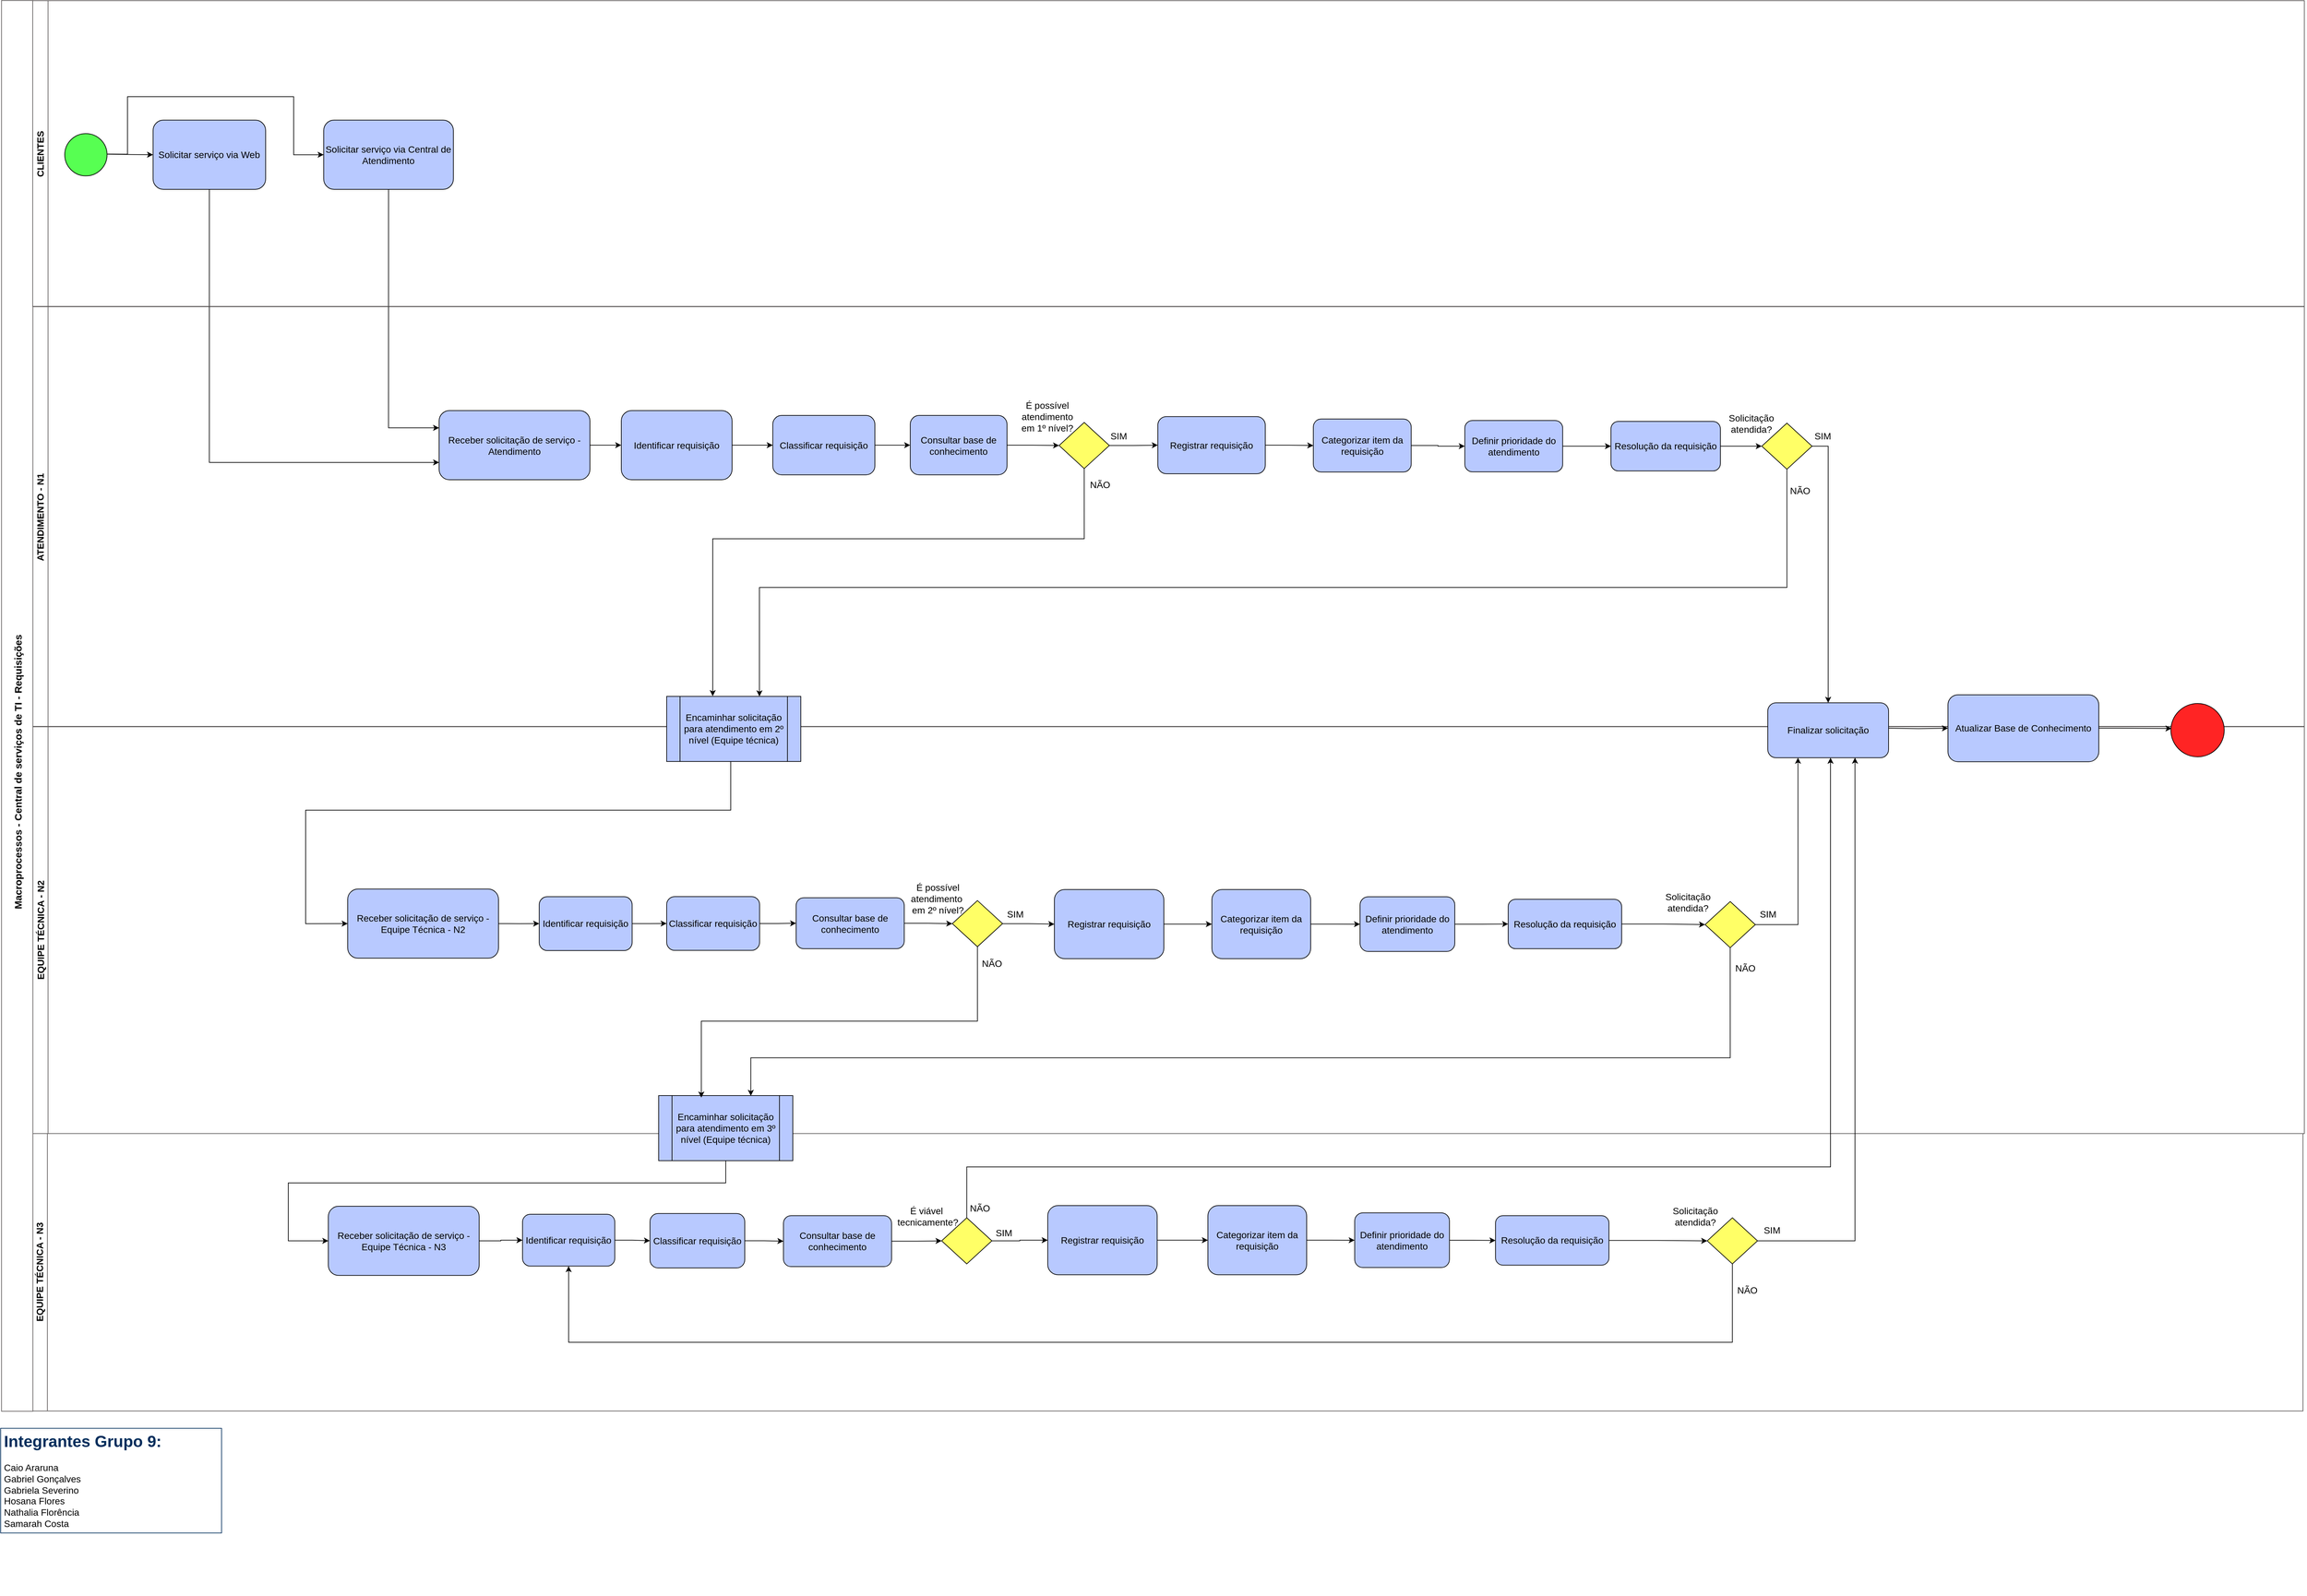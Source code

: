 <mxfile version="22.1.3" type="device">
  <diagram name="Página-1" id="bpvRA7cdBOYFnKxdJfXn">
    <mxGraphModel dx="2373" dy="3837" grid="0" gridSize="10" guides="1" tooltips="1" connect="1" arrows="1" fold="1" page="0" pageScale="1" pageWidth="1169" pageHeight="827" background="none" math="0" shadow="0">
      <root>
        <mxCell id="0" />
        <mxCell id="1" parent="0" />
        <mxCell id="mzzRvZRVonjEgkVcyPZT-85" value="" style="group" parent="1" vertex="1" connectable="0">
          <mxGeometry x="-863" y="-2830" width="3407" height="2287" as="geometry" />
        </mxCell>
        <mxCell id="oHXU7vsTlkizfUBHzNpn-17" value="&lt;font style=&quot;font-size: 14px;&quot;&gt;EQUIPE TÉCNICA - N3&lt;/font&gt;" style="swimlane;horizontal=0;whiteSpace=wrap;html=1;movable=1;resizable=1;rotatable=1;deletable=1;editable=1;locked=0;connectable=1;strokeColor=#5E5A5A;startSize=23;" parent="mzzRvZRVonjEgkVcyPZT-85" vertex="1">
          <mxGeometry x="-1" y="1595.02" width="3403" height="415.98" as="geometry" />
        </mxCell>
        <mxCell id="mzzRvZRVonjEgkVcyPZT-55" style="edgeStyle=orthogonalEdgeStyle;rounded=0;orthogonalLoop=1;jettySize=auto;html=1;exitX=1;exitY=0.5;exitDx=0;exitDy=0;entryX=0;entryY=0.5;entryDx=0;entryDy=0;" parent="oHXU7vsTlkizfUBHzNpn-17" source="mzzRvZRVonjEgkVcyPZT-26" target="mzzRvZRVonjEgkVcyPZT-51" edge="1">
          <mxGeometry relative="1" as="geometry" />
        </mxCell>
        <mxCell id="mzzRvZRVonjEgkVcyPZT-26" value="&lt;font style=&quot;font-size: 14px;&quot;&gt;Receber solicitação de serviço - Equipe Técnica - N3&lt;/font&gt;" style="rounded=1;whiteSpace=wrap;html=1;fillColor=#b8c9ff;" parent="oHXU7vsTlkizfUBHzNpn-17" vertex="1">
          <mxGeometry x="444.0" y="108.997" width="225.995" height="103.797" as="geometry" />
        </mxCell>
        <mxCell id="mzzRvZRVonjEgkVcyPZT-217" value="" style="edgeStyle=orthogonalEdgeStyle;rounded=0;orthogonalLoop=1;jettySize=auto;html=1;" parent="oHXU7vsTlkizfUBHzNpn-17" source="mzzRvZRVonjEgkVcyPZT-51" target="mzzRvZRVonjEgkVcyPZT-216" edge="1">
          <mxGeometry relative="1" as="geometry" />
        </mxCell>
        <mxCell id="mzzRvZRVonjEgkVcyPZT-51" value="&lt;font style=&quot;font-size: 14px;&quot;&gt;Identificar requisição&lt;/font&gt;" style="rounded=1;whiteSpace=wrap;html=1;fillColor=#b8c9ff;" parent="oHXU7vsTlkizfUBHzNpn-17" vertex="1">
          <mxGeometry x="735" y="121" width="138.25" height="77.78" as="geometry" />
        </mxCell>
        <mxCell id="mzzRvZRVonjEgkVcyPZT-224" value="" style="edgeStyle=orthogonalEdgeStyle;rounded=0;orthogonalLoop=1;jettySize=auto;html=1;" parent="oHXU7vsTlkizfUBHzNpn-17" source="mzzRvZRVonjEgkVcyPZT-54" target="mzzRvZRVonjEgkVcyPZT-221" edge="1">
          <mxGeometry relative="1" as="geometry" />
        </mxCell>
        <mxCell id="mzzRvZRVonjEgkVcyPZT-54" value="" style="rhombus;whiteSpace=wrap;html=1;fillColor=#FFFF66;" parent="oHXU7vsTlkizfUBHzNpn-17" vertex="1">
          <mxGeometry x="1363.003" y="126.287" width="75.332" height="69.198" as="geometry" />
        </mxCell>
        <mxCell id="2quCGfdPIfxhb6fj32A2-31" style="edgeStyle=orthogonalEdgeStyle;rounded=0;orthogonalLoop=1;jettySize=auto;html=1;exitX=0.5;exitY=1;exitDx=0;exitDy=0;entryX=0.5;entryY=1;entryDx=0;entryDy=0;" edge="1" parent="oHXU7vsTlkizfUBHzNpn-17" source="mzzRvZRVonjEgkVcyPZT-61" target="mzzRvZRVonjEgkVcyPZT-51">
          <mxGeometry relative="1" as="geometry">
            <Array as="points">
              <mxPoint x="2548" y="313" />
              <mxPoint x="804" y="313" />
            </Array>
          </mxGeometry>
        </mxCell>
        <mxCell id="mzzRvZRVonjEgkVcyPZT-61" value="" style="rhombus;whiteSpace=wrap;html=1;fillColor=#FFFF66;" parent="oHXU7vsTlkizfUBHzNpn-17" vertex="1">
          <mxGeometry x="2510.265" y="126.287" width="75.332" height="69.198" as="geometry" />
        </mxCell>
        <mxCell id="mzzRvZRVonjEgkVcyPZT-64" value="&lt;font style=&quot;font-size: 14px;&quot;&gt;Solicitação&lt;br&gt;atendida?&lt;/font&gt;" style="text;html=1;align=center;verticalAlign=middle;resizable=0;points=[];autosize=1;strokeColor=none;fillColor=none;" parent="oHXU7vsTlkizfUBHzNpn-17" vertex="1">
          <mxGeometry x="2448.998" y="100.978" width="86" height="46" as="geometry" />
        </mxCell>
        <mxCell id="mzzRvZRVonjEgkVcyPZT-65" value="&lt;font style=&quot;font-size: 14px;&quot;&gt;SIM&lt;/font&gt;" style="text;html=1;align=center;verticalAlign=middle;resizable=0;points=[];autosize=1;strokeColor=none;fillColor=none;" parent="oHXU7vsTlkizfUBHzNpn-17" vertex="1">
          <mxGeometry x="2585.596" y="130.977" width="43" height="29" as="geometry" />
        </mxCell>
        <mxCell id="mzzRvZRVonjEgkVcyPZT-67" value="&lt;font style=&quot;font-size: 14px;&quot;&gt;NÃO&lt;/font&gt;" style="text;html=1;align=center;verticalAlign=middle;resizable=0;points=[];autosize=1;strokeColor=none;fillColor=none;" parent="oHXU7vsTlkizfUBHzNpn-17" vertex="1">
          <mxGeometry x="2546.001" y="219.985" width="48" height="29" as="geometry" />
        </mxCell>
        <mxCell id="mzzRvZRVonjEgkVcyPZT-70" value="&lt;font style=&quot;font-size: 14px;&quot;&gt;É viável&lt;br&gt;&amp;nbsp;tecnicamente?&lt;/font&gt;" style="text;html=1;align=center;verticalAlign=middle;resizable=0;points=[];autosize=1;strokeColor=none;fillColor=none;" parent="oHXU7vsTlkizfUBHzNpn-17" vertex="1">
          <mxGeometry x="1283.001" y="100.978" width="113" height="46" as="geometry" />
        </mxCell>
        <mxCell id="mzzRvZRVonjEgkVcyPZT-71" value="&lt;font style=&quot;font-size: 14px;&quot;&gt;SIM&lt;/font&gt;" style="text;html=1;align=center;verticalAlign=middle;resizable=0;points=[];autosize=1;strokeColor=none;fillColor=none;" parent="oHXU7vsTlkizfUBHzNpn-17" vertex="1">
          <mxGeometry x="1434.002" y="134.977" width="43" height="29" as="geometry" />
        </mxCell>
        <mxCell id="mzzRvZRVonjEgkVcyPZT-73" value="&lt;font style=&quot;font-size: 14px;&quot;&gt;NÃO&lt;/font&gt;" style="text;html=1;align=center;verticalAlign=middle;resizable=0;points=[];autosize=1;strokeColor=none;fillColor=none;" parent="oHXU7vsTlkizfUBHzNpn-17" vertex="1">
          <mxGeometry x="1396.006" y="97.288" width="48" height="29" as="geometry" />
        </mxCell>
        <mxCell id="2quCGfdPIfxhb6fj32A2-28" value="" style="edgeStyle=orthogonalEdgeStyle;rounded=0;orthogonalLoop=1;jettySize=auto;html=1;" edge="1" parent="oHXU7vsTlkizfUBHzNpn-17" source="mzzRvZRVonjEgkVcyPZT-216" target="2quCGfdPIfxhb6fj32A2-27">
          <mxGeometry relative="1" as="geometry" />
        </mxCell>
        <mxCell id="mzzRvZRVonjEgkVcyPZT-216" value="&lt;font style=&quot;font-size: 14px;&quot;&gt;Classificar requisição&lt;/font&gt;" style="rounded=1;whiteSpace=wrap;html=1;fillColor=#b8c9ff;" parent="oHXU7vsTlkizfUBHzNpn-17" vertex="1">
          <mxGeometry x="926" y="119.87" width="142" height="81.64" as="geometry" />
        </mxCell>
        <mxCell id="mzzRvZRVonjEgkVcyPZT-223" value="" style="edgeStyle=orthogonalEdgeStyle;rounded=0;orthogonalLoop=1;jettySize=auto;html=1;" parent="oHXU7vsTlkizfUBHzNpn-17" source="mzzRvZRVonjEgkVcyPZT-221" target="mzzRvZRVonjEgkVcyPZT-222" edge="1">
          <mxGeometry relative="1" as="geometry" />
        </mxCell>
        <mxCell id="mzzRvZRVonjEgkVcyPZT-221" value="&lt;font style=&quot;font-size: 14px;&quot;&gt;Registrar requisição&lt;/font&gt;" style="rounded=1;whiteSpace=wrap;html=1;fillColor=#b8c9ff;" parent="oHXU7vsTlkizfUBHzNpn-17" vertex="1">
          <mxGeometry x="1522" y="107.99" width="164" height="103.8" as="geometry" />
        </mxCell>
        <mxCell id="mzzRvZRVonjEgkVcyPZT-226" value="" style="edgeStyle=orthogonalEdgeStyle;rounded=0;orthogonalLoop=1;jettySize=auto;html=1;" parent="oHXU7vsTlkizfUBHzNpn-17" source="mzzRvZRVonjEgkVcyPZT-222" target="mzzRvZRVonjEgkVcyPZT-225" edge="1">
          <mxGeometry relative="1" as="geometry" />
        </mxCell>
        <mxCell id="mzzRvZRVonjEgkVcyPZT-222" value="&lt;font style=&quot;font-size: 14px;&quot;&gt;Categorizar item da requisição&lt;/font&gt;" style="rounded=1;whiteSpace=wrap;html=1;fillColor=#b8c9ff;" parent="oHXU7vsTlkizfUBHzNpn-17" vertex="1">
          <mxGeometry x="1762" y="107.99" width="148" height="103.8" as="geometry" />
        </mxCell>
        <mxCell id="mzzRvZRVonjEgkVcyPZT-230" value="" style="edgeStyle=orthogonalEdgeStyle;rounded=0;orthogonalLoop=1;jettySize=auto;html=1;" parent="oHXU7vsTlkizfUBHzNpn-17" source="mzzRvZRVonjEgkVcyPZT-225" target="mzzRvZRVonjEgkVcyPZT-227" edge="1">
          <mxGeometry relative="1" as="geometry" />
        </mxCell>
        <mxCell id="mzzRvZRVonjEgkVcyPZT-225" value="&lt;font style=&quot;font-size: 14px;&quot;&gt;Definir prioridade do atendimento&lt;/font&gt;" style="rounded=1;whiteSpace=wrap;html=1;fillColor=#b8c9ff;" parent="oHXU7vsTlkizfUBHzNpn-17" vertex="1">
          <mxGeometry x="1982" y="118.86" width="142" height="82.05" as="geometry" />
        </mxCell>
        <mxCell id="mzzRvZRVonjEgkVcyPZT-229" style="edgeStyle=orthogonalEdgeStyle;rounded=0;orthogonalLoop=1;jettySize=auto;html=1;exitX=1;exitY=0.5;exitDx=0;exitDy=0;entryX=0;entryY=0.5;entryDx=0;entryDy=0;" parent="oHXU7vsTlkizfUBHzNpn-17" source="mzzRvZRVonjEgkVcyPZT-227" target="mzzRvZRVonjEgkVcyPZT-61" edge="1">
          <mxGeometry relative="1" as="geometry" />
        </mxCell>
        <mxCell id="mzzRvZRVonjEgkVcyPZT-227" value="&lt;font style=&quot;font-size: 14px;&quot;&gt;Resolução da requisição&lt;/font&gt;" style="rounded=1;whiteSpace=wrap;html=1;fillColor=#b8c9ff;" parent="oHXU7vsTlkizfUBHzNpn-17" vertex="1">
          <mxGeometry x="2193" y="123.16" width="170" height="74.15" as="geometry" />
        </mxCell>
        <mxCell id="mzzRvZRVonjEgkVcyPZT-233" style="edgeStyle=orthogonalEdgeStyle;rounded=0;orthogonalLoop=1;jettySize=auto;html=1;exitX=0.5;exitY=1;exitDx=0;exitDy=0;entryX=0;entryY=0.5;entryDx=0;entryDy=0;" parent="oHXU7vsTlkizfUBHzNpn-17" target="mzzRvZRVonjEgkVcyPZT-26" edge="1">
          <mxGeometry relative="1" as="geometry">
            <mxPoint x="1039.5" y="39.04" as="sourcePoint" />
            <Array as="points">
              <mxPoint x="1039" y="74" />
              <mxPoint x="384" y="74" />
              <mxPoint x="384" y="161" />
            </Array>
          </mxGeometry>
        </mxCell>
        <mxCell id="2quCGfdPIfxhb6fj32A2-30" style="edgeStyle=orthogonalEdgeStyle;rounded=0;orthogonalLoop=1;jettySize=auto;html=1;exitX=1;exitY=0.5;exitDx=0;exitDy=0;entryX=0;entryY=0.5;entryDx=0;entryDy=0;" edge="1" parent="oHXU7vsTlkizfUBHzNpn-17" source="2quCGfdPIfxhb6fj32A2-27" target="mzzRvZRVonjEgkVcyPZT-54">
          <mxGeometry relative="1" as="geometry" />
        </mxCell>
        <mxCell id="2quCGfdPIfxhb6fj32A2-27" value="&lt;font style=&quot;font-size: 14px;&quot;&gt;Consultar base de conhecimento&lt;/font&gt;" style="rounded=1;whiteSpace=wrap;html=1;fillColor=#b8c9ff;" vertex="1" parent="oHXU7vsTlkizfUBHzNpn-17">
          <mxGeometry x="1126" y="123.16" width="162" height="76.35" as="geometry" />
        </mxCell>
        <mxCell id="tCdmHBLCtuYw4xvbm4xi-3" value="&lt;font style=&quot;font-size: 14px;&quot;&gt;ATENDIMENTO - N1&lt;br&gt;&lt;/font&gt;" style="swimlane;horizontal=0;whiteSpace=wrap;html=1;startSize=23;movable=1;resizable=1;rotatable=1;deletable=1;editable=1;locked=0;connectable=1;strokeColor=#5E5A5A;fillColor=none;" parent="mzzRvZRVonjEgkVcyPZT-85" vertex="1">
          <mxGeometry y="355" width="3404" height="630.06" as="geometry" />
        </mxCell>
        <mxCell id="mzzRvZRVonjEgkVcyPZT-126" value="" style="edgeStyle=orthogonalEdgeStyle;rounded=0;orthogonalLoop=1;jettySize=auto;html=1;" parent="tCdmHBLCtuYw4xvbm4xi-3" source="tCdmHBLCtuYw4xvbm4xi-13" target="mzzRvZRVonjEgkVcyPZT-125" edge="1">
          <mxGeometry relative="1" as="geometry" />
        </mxCell>
        <mxCell id="tCdmHBLCtuYw4xvbm4xi-13" value="&lt;font style=&quot;font-size: 14px;&quot;&gt;Receber solicitação de serviço - Atendimento&lt;/font&gt;" style="rounded=1;whiteSpace=wrap;html=1;fillColor=#b8c9ff;" parent="tCdmHBLCtuYw4xvbm4xi-3" vertex="1">
          <mxGeometry x="609.002" y="155.696" width="225.995" height="103.797" as="geometry" />
        </mxCell>
        <mxCell id="mzzRvZRVonjEgkVcyPZT-153" style="edgeStyle=orthogonalEdgeStyle;rounded=0;orthogonalLoop=1;jettySize=auto;html=1;entryX=0;entryY=0.5;entryDx=0;entryDy=0;" parent="tCdmHBLCtuYw4xvbm4xi-3" source="tCdmHBLCtuYw4xvbm4xi-18" target="mzzRvZRVonjEgkVcyPZT-93" edge="1">
          <mxGeometry relative="1" as="geometry" />
        </mxCell>
        <mxCell id="tCdmHBLCtuYw4xvbm4xi-18" value="&lt;font style=&quot;font-size: 14px;&quot;&gt;Registrar requisição&lt;/font&gt;" style="rounded=1;whiteSpace=wrap;html=1;fillColor=#b8c9ff;" parent="tCdmHBLCtuYw4xvbm4xi-3" vertex="1">
          <mxGeometry x="1686" y="164.69" width="161" height="85.8" as="geometry" />
        </mxCell>
        <mxCell id="2quCGfdPIfxhb6fj32A2-15" value="" style="edgeStyle=orthogonalEdgeStyle;rounded=0;orthogonalLoop=1;jettySize=auto;html=1;" edge="1" parent="tCdmHBLCtuYw4xvbm4xi-3" source="tCdmHBLCtuYw4xvbm4xi-26" target="mzzRvZRVonjEgkVcyPZT-110">
          <mxGeometry relative="1" as="geometry" />
        </mxCell>
        <mxCell id="tCdmHBLCtuYw4xvbm4xi-26" value="&lt;span style=&quot;font-size: 14px;&quot;&gt;Resolução da requisição&lt;/span&gt;" style="rounded=1;whiteSpace=wrap;html=1;fillColor=#b8c9ff;" parent="tCdmHBLCtuYw4xvbm4xi-3" vertex="1">
          <mxGeometry x="2365" y="172" width="164" height="74.26" as="geometry" />
        </mxCell>
        <mxCell id="mzzRvZRVonjEgkVcyPZT-110" value="" style="rhombus;whiteSpace=wrap;html=1;fillColor=#FFFF66;" parent="tCdmHBLCtuYw4xvbm4xi-3" vertex="1">
          <mxGeometry x="2591.001" y="174.533" width="75.332" height="69.198" as="geometry" />
        </mxCell>
        <mxCell id="mzzRvZRVonjEgkVcyPZT-114" value="&lt;font style=&quot;font-size: 14px;&quot;&gt;SIM&lt;/font&gt;" style="text;html=1;align=center;verticalAlign=middle;resizable=0;points=[];autosize=1;strokeColor=none;fillColor=none;" parent="tCdmHBLCtuYw4xvbm4xi-3" vertex="1">
          <mxGeometry x="2660.003" y="179.003" width="43" height="29" as="geometry" />
        </mxCell>
        <mxCell id="2quCGfdPIfxhb6fj32A2-7" value="" style="edgeStyle=orthogonalEdgeStyle;rounded=0;orthogonalLoop=1;jettySize=auto;html=1;" edge="1" parent="tCdmHBLCtuYw4xvbm4xi-3" source="mzzRvZRVonjEgkVcyPZT-125" target="2quCGfdPIfxhb6fj32A2-1">
          <mxGeometry relative="1" as="geometry" />
        </mxCell>
        <mxCell id="mzzRvZRVonjEgkVcyPZT-125" value="&lt;span style=&quot;font-size: 14px;&quot;&gt;Identificar requisição&lt;/span&gt;" style="rounded=1;whiteSpace=wrap;html=1;fillColor=#b8c9ff;" parent="tCdmHBLCtuYw4xvbm4xi-3" vertex="1">
          <mxGeometry x="882" y="155.7" width="166" height="103.8" as="geometry" />
        </mxCell>
        <mxCell id="2quCGfdPIfxhb6fj32A2-14" value="" style="edgeStyle=orthogonalEdgeStyle;rounded=0;orthogonalLoop=1;jettySize=auto;html=1;" edge="1" parent="tCdmHBLCtuYw4xvbm4xi-3" source="mzzRvZRVonjEgkVcyPZT-134" target="tCdmHBLCtuYw4xvbm4xi-26">
          <mxGeometry relative="1" as="geometry" />
        </mxCell>
        <mxCell id="mzzRvZRVonjEgkVcyPZT-134" value="&lt;span style=&quot;font-size: 14px;&quot;&gt;Definir prioridade do atendimento&lt;/span&gt;" style="rounded=1;whiteSpace=wrap;html=1;fillColor=#b8c9ff;" parent="tCdmHBLCtuYw4xvbm4xi-3" vertex="1">
          <mxGeometry x="2146" y="170.63" width="146.66" height="77" as="geometry" />
        </mxCell>
        <mxCell id="mzzRvZRVonjEgkVcyPZT-154" style="edgeStyle=orthogonalEdgeStyle;rounded=0;orthogonalLoop=1;jettySize=auto;html=1;" parent="tCdmHBLCtuYw4xvbm4xi-3" source="mzzRvZRVonjEgkVcyPZT-93" target="mzzRvZRVonjEgkVcyPZT-134" edge="1">
          <mxGeometry relative="1" as="geometry" />
        </mxCell>
        <mxCell id="mzzRvZRVonjEgkVcyPZT-93" value="&lt;font style=&quot;font-size: 14px;&quot;&gt;Categorizar item da requisição&lt;/font&gt;" style="rounded=1;whiteSpace=wrap;html=1;fillColor=#b8c9ff;" parent="tCdmHBLCtuYw4xvbm4xi-3" vertex="1">
          <mxGeometry x="1919" y="168.43" width="146.66" height="79.4" as="geometry" />
        </mxCell>
        <mxCell id="mzzRvZRVonjEgkVcyPZT-115" value="&lt;font style=&quot;font-size: 14px;&quot;&gt;NÃO&lt;/font&gt;" style="text;html=1;align=center;verticalAlign=middle;resizable=0;points=[];autosize=1;strokeColor=none;fillColor=none;" parent="tCdmHBLCtuYw4xvbm4xi-3" vertex="1">
          <mxGeometry x="2623.997" y="261.001" width="48" height="29" as="geometry" />
        </mxCell>
        <mxCell id="2quCGfdPIfxhb6fj32A2-10" value="" style="edgeStyle=orthogonalEdgeStyle;rounded=0;orthogonalLoop=1;jettySize=auto;html=1;" edge="1" parent="tCdmHBLCtuYw4xvbm4xi-3" source="mzzRvZRVonjEgkVcyPZT-198" target="2quCGfdPIfxhb6fj32A2-9">
          <mxGeometry relative="1" as="geometry" />
        </mxCell>
        <mxCell id="mzzRvZRVonjEgkVcyPZT-198" value="&lt;font style=&quot;font-size: 14px;&quot;&gt;Consultar base de conhecimento&lt;/font&gt;" style="rounded=1;whiteSpace=wrap;html=1;fillColor=#b8c9ff;" parent="tCdmHBLCtuYw4xvbm4xi-3" vertex="1">
          <mxGeometry x="1315" y="163.06" width="145" height="89.06" as="geometry" />
        </mxCell>
        <mxCell id="2quCGfdPIfxhb6fj32A2-8" value="" style="edgeStyle=orthogonalEdgeStyle;rounded=0;orthogonalLoop=1;jettySize=auto;html=1;" edge="1" parent="tCdmHBLCtuYw4xvbm4xi-3" source="2quCGfdPIfxhb6fj32A2-1" target="mzzRvZRVonjEgkVcyPZT-198">
          <mxGeometry relative="1" as="geometry" />
        </mxCell>
        <mxCell id="2quCGfdPIfxhb6fj32A2-1" value="&lt;font style=&quot;font-size: 14px;&quot;&gt;Classificar requisição&lt;/font&gt;" style="rounded=1;whiteSpace=wrap;html=1;fillColor=#b8c9ff;" vertex="1" parent="tCdmHBLCtuYw4xvbm4xi-3">
          <mxGeometry x="1109" y="163.06" width="153" height="89.06" as="geometry" />
        </mxCell>
        <mxCell id="2quCGfdPIfxhb6fj32A2-13" value="" style="edgeStyle=orthogonalEdgeStyle;rounded=0;orthogonalLoop=1;jettySize=auto;html=1;" edge="1" parent="tCdmHBLCtuYw4xvbm4xi-3" source="2quCGfdPIfxhb6fj32A2-9" target="tCdmHBLCtuYw4xvbm4xi-18">
          <mxGeometry relative="1" as="geometry" />
        </mxCell>
        <mxCell id="2quCGfdPIfxhb6fj32A2-9" value="" style="rhombus;whiteSpace=wrap;html=1;fillColor=#FFFF66;" vertex="1" parent="tCdmHBLCtuYw4xvbm4xi-3">
          <mxGeometry x="1538.001" y="173.533" width="75.332" height="69.198" as="geometry" />
        </mxCell>
        <mxCell id="2quCGfdPIfxhb6fj32A2-11" value="&lt;font style=&quot;font-size: 14px;&quot;&gt;É possível&lt;br&gt;atendimento&lt;br&gt;em 1º nível?&lt;br&gt;&lt;/font&gt;" style="text;html=1;align=center;verticalAlign=middle;resizable=0;points=[];autosize=1;strokeColor=none;fillColor=none;" vertex="1" parent="tCdmHBLCtuYw4xvbm4xi-3">
          <mxGeometry x="1472.001" y="134.004" width="96" height="62" as="geometry" />
        </mxCell>
        <mxCell id="2quCGfdPIfxhb6fj32A2-17" value="&lt;font style=&quot;font-size: 14px;&quot;&gt;SIM&lt;/font&gt;" style="text;html=1;align=center;verticalAlign=middle;resizable=0;points=[];autosize=1;strokeColor=none;fillColor=none;" vertex="1" parent="tCdmHBLCtuYw4xvbm4xi-3">
          <mxGeometry x="1605.003" y="179.003" width="43" height="29" as="geometry" />
        </mxCell>
        <mxCell id="2quCGfdPIfxhb6fj32A2-18" value="&lt;font style=&quot;font-size: 14px;&quot;&gt;NÃO&lt;/font&gt;" style="text;html=1;align=center;verticalAlign=middle;resizable=0;points=[];autosize=1;strokeColor=none;fillColor=none;" vertex="1" parent="tCdmHBLCtuYw4xvbm4xi-3">
          <mxGeometry x="1574.997" y="252.121" width="48" height="29" as="geometry" />
        </mxCell>
        <mxCell id="mzzRvZRVonjEgkVcyPZT-113" value="&lt;font style=&quot;font-size: 14px;&quot;&gt;Solicitação&lt;br&gt;atendida?&lt;/font&gt;" style="text;html=1;align=center;verticalAlign=middle;resizable=0;points=[];autosize=1;strokeColor=none;fillColor=none;" parent="tCdmHBLCtuYw4xvbm4xi-3" vertex="1">
          <mxGeometry x="2531.998" y="152.004" width="86" height="46" as="geometry" />
        </mxCell>
        <mxCell id="tCdmHBLCtuYw4xvbm4xi-1" value="&lt;font style=&quot;font-size: 14px;&quot;&gt;EQUIPE TÉCNICA - N2&lt;/font&gt;" style="swimlane;horizontal=0;whiteSpace=wrap;html=1;movable=1;resizable=1;rotatable=1;deletable=1;editable=1;locked=0;connectable=1;strokeColor=#5E5A5A;fillColor=none;fillStyle=auto;" parent="mzzRvZRVonjEgkVcyPZT-85" vertex="1">
          <mxGeometry y="984.34" width="3404" height="610.67" as="geometry">
            <mxRectangle x="10" y="20" width="40" height="50" as="alternateBounds" />
          </mxGeometry>
        </mxCell>
        <mxCell id="tCdmHBLCtuYw4xvbm4xi-38" style="edgeStyle=orthogonalEdgeStyle;rounded=0;orthogonalLoop=1;jettySize=auto;html=1;exitX=1;exitY=0.5;exitDx=0;exitDy=0;" parent="tCdmHBLCtuYw4xvbm4xi-1" source="tCdmHBLCtuYw4xvbm4xi-20" target="tCdmHBLCtuYw4xvbm4xi-37" edge="1">
          <mxGeometry relative="1" as="geometry" />
        </mxCell>
        <mxCell id="mzzRvZRVonjEgkVcyPZT-11" value="&lt;font style=&quot;font-size: 14px;&quot;&gt;É possível&lt;br&gt;atendimento&amp;nbsp;&lt;br&gt;em 2º nível?&lt;br&gt;&lt;/font&gt;" style="text;html=1;align=center;verticalAlign=middle;resizable=0;points=[];autosize=1;strokeColor=none;fillColor=none;" parent="tCdmHBLCtuYw4xvbm4xi-1" vertex="1">
          <mxGeometry x="1306.001" y="227.664" width="99" height="62" as="geometry" />
        </mxCell>
        <mxCell id="mzzRvZRVonjEgkVcyPZT-14" value="&lt;font style=&quot;font-size: 14px;&quot;&gt;NÃO&lt;/font&gt;" style="text;html=1;align=center;verticalAlign=middle;resizable=0;points=[];autosize=1;strokeColor=none;fillColor=none;" parent="tCdmHBLCtuYw4xvbm4xi-1" vertex="1">
          <mxGeometry x="1412.999" y="341.655" width="48" height="29" as="geometry" />
        </mxCell>
        <mxCell id="mzzRvZRVonjEgkVcyPZT-19" value="&lt;font style=&quot;font-size: 14px;&quot;&gt;Solicitação&lt;br&gt;atendida?&lt;/font&gt;" style="text;html=1;align=center;verticalAlign=middle;resizable=0;points=[];autosize=1;strokeColor=none;fillColor=none;" parent="tCdmHBLCtuYw4xvbm4xi-1" vertex="1">
          <mxGeometry x="2436.998" y="240.664" width="86" height="46" as="geometry" />
        </mxCell>
        <mxCell id="mzzRvZRVonjEgkVcyPZT-20" value="&lt;font style=&quot;font-size: 14px;&quot;&gt;SIM&lt;/font&gt;" style="text;html=1;align=center;verticalAlign=middle;resizable=0;points=[];autosize=1;strokeColor=none;fillColor=none;" parent="tCdmHBLCtuYw4xvbm4xi-1" vertex="1">
          <mxGeometry x="2578.003" y="266.923" width="43" height="29" as="geometry" />
        </mxCell>
        <mxCell id="mzzRvZRVonjEgkVcyPZT-21" value="&lt;font style=&quot;font-size: 14px;&quot;&gt;NÃO&lt;/font&gt;" style="text;html=1;align=center;verticalAlign=middle;resizable=0;points=[];autosize=1;strokeColor=none;fillColor=none;" parent="tCdmHBLCtuYw4xvbm4xi-1" vertex="1">
          <mxGeometry x="2541.997" y="347.721" width="48" height="29" as="geometry" />
        </mxCell>
        <mxCell id="tCdmHBLCtuYw4xvbm4xi-20" value="&lt;font style=&quot;font-size: 14px;&quot;&gt;Receber solicitação de serviço - Equipe Técnica - N2&lt;/font&gt;" style="rounded=1;whiteSpace=wrap;html=1;fillColor=#b8c9ff;" parent="tCdmHBLCtuYw4xvbm4xi-1" vertex="1">
          <mxGeometry x="472.004" y="243.924" width="225.995" height="103.797" as="geometry" />
        </mxCell>
        <mxCell id="2quCGfdPIfxhb6fj32A2-22" value="" style="edgeStyle=orthogonalEdgeStyle;rounded=0;orthogonalLoop=1;jettySize=auto;html=1;" edge="1" parent="tCdmHBLCtuYw4xvbm4xi-1" source="tCdmHBLCtuYw4xvbm4xi-37" target="2quCGfdPIfxhb6fj32A2-21">
          <mxGeometry relative="1" as="geometry" />
        </mxCell>
        <mxCell id="tCdmHBLCtuYw4xvbm4xi-37" value="&lt;font style=&quot;font-size: 14px;&quot;&gt;Identificar requisição&lt;/font&gt;" style="rounded=1;whiteSpace=wrap;html=1;fillColor=#b8c9ff;" parent="tCdmHBLCtuYw4xvbm4xi-1" vertex="1">
          <mxGeometry x="759" y="255.46" width="139.25" height="80.72" as="geometry" />
        </mxCell>
        <mxCell id="mzzRvZRVonjEgkVcyPZT-204" value="" style="edgeStyle=orthogonalEdgeStyle;rounded=0;orthogonalLoop=1;jettySize=auto;html=1;" parent="tCdmHBLCtuYw4xvbm4xi-1" source="tCdmHBLCtuYw4xvbm4xi-39" target="mzzRvZRVonjEgkVcyPZT-118" edge="1">
          <mxGeometry relative="1" as="geometry" />
        </mxCell>
        <mxCell id="tCdmHBLCtuYw4xvbm4xi-39" value="" style="rhombus;whiteSpace=wrap;html=1;fillColor=#FFFF66;" parent="tCdmHBLCtuYw4xvbm4xi-1" vertex="1">
          <mxGeometry x="1378.003" y="261.223" width="75.332" height="69.198" as="geometry" />
        </mxCell>
        <mxCell id="mzzRvZRVonjEgkVcyPZT-212" value="" style="edgeStyle=orthogonalEdgeStyle;rounded=0;orthogonalLoop=1;jettySize=auto;html=1;" parent="tCdmHBLCtuYw4xvbm4xi-1" source="tCdmHBLCtuYw4xvbm4xi-42" target="mzzRvZRVonjEgkVcyPZT-211" edge="1">
          <mxGeometry relative="1" as="geometry" />
        </mxCell>
        <mxCell id="tCdmHBLCtuYw4xvbm4xi-42" value="&lt;font style=&quot;font-size: 14px;&quot;&gt;Definir prioridade do atendimento&lt;/font&gt;" style="rounded=1;whiteSpace=wrap;html=1;fillColor=#b8c9ff;" parent="tCdmHBLCtuYw4xvbm4xi-1" vertex="1">
          <mxGeometry x="1989" y="255.53" width="142" height="82.05" as="geometry" />
        </mxCell>
        <mxCell id="mzzRvZRVonjEgkVcyPZT-16" value="" style="rhombus;whiteSpace=wrap;html=1;fillColor=#FFFF66;" parent="tCdmHBLCtuYw4xvbm4xi-1" vertex="1">
          <mxGeometry x="2506.001" y="262.653" width="75.332" height="69.198" as="geometry" />
        </mxCell>
        <mxCell id="mzzRvZRVonjEgkVcyPZT-123" value="" style="edgeStyle=orthogonalEdgeStyle;rounded=0;orthogonalLoop=1;jettySize=auto;html=1;" parent="tCdmHBLCtuYw4xvbm4xi-1" source="mzzRvZRVonjEgkVcyPZT-118" target="mzzRvZRVonjEgkVcyPZT-119" edge="1">
          <mxGeometry relative="1" as="geometry" />
        </mxCell>
        <mxCell id="mzzRvZRVonjEgkVcyPZT-118" value="&lt;font style=&quot;font-size: 14px;&quot;&gt;Registrar requisição&lt;/font&gt;" style="rounded=1;whiteSpace=wrap;html=1;fillColor=#b8c9ff;" parent="tCdmHBLCtuYw4xvbm4xi-1" vertex="1">
          <mxGeometry x="1531" y="244.65" width="164" height="103.8" as="geometry" />
        </mxCell>
        <mxCell id="mzzRvZRVonjEgkVcyPZT-122" value="" style="edgeStyle=orthogonalEdgeStyle;rounded=0;orthogonalLoop=1;jettySize=auto;html=1;" parent="tCdmHBLCtuYw4xvbm4xi-1" source="mzzRvZRVonjEgkVcyPZT-119" target="tCdmHBLCtuYw4xvbm4xi-42" edge="1">
          <mxGeometry relative="1" as="geometry" />
        </mxCell>
        <mxCell id="mzzRvZRVonjEgkVcyPZT-119" value="&lt;font style=&quot;font-size: 14px;&quot;&gt;Categorizar item da requisição&lt;/font&gt;" style="rounded=1;whiteSpace=wrap;html=1;fillColor=#b8c9ff;" parent="tCdmHBLCtuYw4xvbm4xi-1" vertex="1">
          <mxGeometry x="1767" y="244.65" width="148" height="103.8" as="geometry" />
        </mxCell>
        <mxCell id="mzzRvZRVonjEgkVcyPZT-207" value="" style="edgeStyle=orthogonalEdgeStyle;rounded=0;orthogonalLoop=1;jettySize=auto;html=1;" parent="tCdmHBLCtuYw4xvbm4xi-1" source="mzzRvZRVonjEgkVcyPZT-203" target="tCdmHBLCtuYw4xvbm4xi-39" edge="1">
          <mxGeometry relative="1" as="geometry" />
        </mxCell>
        <mxCell id="mzzRvZRVonjEgkVcyPZT-203" value="&lt;font style=&quot;font-size: 14px;&quot;&gt;Consultar base de conhecimento&lt;/font&gt;" style="rounded=1;whiteSpace=wrap;html=1;fillColor=#b8c9ff;" parent="tCdmHBLCtuYw4xvbm4xi-1" vertex="1">
          <mxGeometry x="1144" y="257.07" width="162" height="76.35" as="geometry" />
        </mxCell>
        <mxCell id="mzzRvZRVonjEgkVcyPZT-205" value="&lt;font style=&quot;font-size: 14px;&quot;&gt;SIM&lt;/font&gt;" style="text;html=1;align=center;verticalAlign=middle;resizable=0;points=[];autosize=1;strokeColor=none;fillColor=none;" parent="tCdmHBLCtuYw4xvbm4xi-1" vertex="1">
          <mxGeometry x="1450.003" y="266.923" width="43" height="29" as="geometry" />
        </mxCell>
        <mxCell id="mzzRvZRVonjEgkVcyPZT-213" value="" style="edgeStyle=orthogonalEdgeStyle;rounded=0;orthogonalLoop=1;jettySize=auto;html=1;" parent="tCdmHBLCtuYw4xvbm4xi-1" source="mzzRvZRVonjEgkVcyPZT-211" target="mzzRvZRVonjEgkVcyPZT-16" edge="1">
          <mxGeometry relative="1" as="geometry" />
        </mxCell>
        <mxCell id="mzzRvZRVonjEgkVcyPZT-211" value="&lt;font style=&quot;font-size: 14px;&quot;&gt;Resolução da requisição&lt;/font&gt;" style="rounded=1;whiteSpace=wrap;html=1;fillColor=#b8c9ff;" parent="tCdmHBLCtuYw4xvbm4xi-1" vertex="1">
          <mxGeometry x="2211" y="259.27" width="170" height="74.15" as="geometry" />
        </mxCell>
        <mxCell id="mzzRvZRVonjEgkVcyPZT-238" value="&lt;font style=&quot;font-size: 14px;&quot;&gt;Encaminhar solicitação para atendimento em 2º nível (Equipe técnica)&lt;/font&gt;" style="shape=process;whiteSpace=wrap;html=1;backgroundOutline=1;fillColor=#B8C9FF;" parent="tCdmHBLCtuYw4xvbm4xi-1" vertex="1">
          <mxGeometry x="950" y="-45" width="201" height="97.66" as="geometry" />
        </mxCell>
        <mxCell id="mzzRvZRVonjEgkVcyPZT-197" style="edgeStyle=orthogonalEdgeStyle;rounded=0;orthogonalLoop=1;jettySize=auto;html=1;entryX=0;entryY=0.5;entryDx=0;entryDy=0;" parent="tCdmHBLCtuYw4xvbm4xi-1" source="mzzRvZRVonjEgkVcyPZT-238" target="tCdmHBLCtuYw4xvbm4xi-20" edge="1">
          <mxGeometry relative="1" as="geometry">
            <mxPoint x="1045.66" y="50.72" as="sourcePoint" />
            <Array as="points">
              <mxPoint x="1046" y="125.66" />
              <mxPoint x="409" y="125.66" />
              <mxPoint x="409" y="295.66" />
            </Array>
          </mxGeometry>
        </mxCell>
        <mxCell id="mzzRvZRVonjEgkVcyPZT-242" value="&lt;font style=&quot;font-size: 14px;&quot;&gt;Encaminhar solicitação para atendimento em 3º nível (Equipe técnica)&lt;/font&gt;" style="shape=process;whiteSpace=wrap;html=1;backgroundOutline=1;fillColor=#B8C9FF;" parent="tCdmHBLCtuYw4xvbm4xi-1" vertex="1">
          <mxGeometry x="938" y="553.66" width="201" height="97.66" as="geometry" />
        </mxCell>
        <mxCell id="2quCGfdPIfxhb6fj32A2-23" value="" style="edgeStyle=orthogonalEdgeStyle;rounded=0;orthogonalLoop=1;jettySize=auto;html=1;" edge="1" parent="tCdmHBLCtuYw4xvbm4xi-1" source="2quCGfdPIfxhb6fj32A2-21" target="mzzRvZRVonjEgkVcyPZT-203">
          <mxGeometry relative="1" as="geometry" />
        </mxCell>
        <mxCell id="2quCGfdPIfxhb6fj32A2-21" value="&lt;font style=&quot;font-size: 14px;&quot;&gt;Classificar requisição&lt;/font&gt;" style="rounded=1;whiteSpace=wrap;html=1;fillColor=#b8c9ff;" vertex="1" parent="tCdmHBLCtuYw4xvbm4xi-1">
          <mxGeometry x="950" y="255.23" width="139.25" height="80.72" as="geometry" />
        </mxCell>
        <mxCell id="2quCGfdPIfxhb6fj32A2-25" style="edgeStyle=orthogonalEdgeStyle;rounded=0;orthogonalLoop=1;jettySize=auto;html=1;exitX=0.5;exitY=1;exitDx=0;exitDy=0;entryX=0.318;entryY=0.031;entryDx=0;entryDy=0;entryPerimeter=0;" edge="1" parent="tCdmHBLCtuYw4xvbm4xi-1" source="tCdmHBLCtuYw4xvbm4xi-39" target="mzzRvZRVonjEgkVcyPZT-242">
          <mxGeometry relative="1" as="geometry" />
        </mxCell>
        <mxCell id="2quCGfdPIfxhb6fj32A2-26" style="edgeStyle=orthogonalEdgeStyle;rounded=0;orthogonalLoop=1;jettySize=auto;html=1;exitX=0.5;exitY=1;exitDx=0;exitDy=0;entryX=0.687;entryY=0.004;entryDx=0;entryDy=0;entryPerimeter=0;" edge="1" parent="tCdmHBLCtuYw4xvbm4xi-1" source="mzzRvZRVonjEgkVcyPZT-16" target="mzzRvZRVonjEgkVcyPZT-242">
          <mxGeometry relative="1" as="geometry">
            <Array as="points">
              <mxPoint x="2544" y="497" />
              <mxPoint x="1076" y="497" />
            </Array>
          </mxGeometry>
        </mxCell>
        <mxCell id="tCdmHBLCtuYw4xvbm4xi-14" style="edgeStyle=orthogonalEdgeStyle;rounded=0;orthogonalLoop=1;jettySize=auto;html=1;exitX=1;exitY=0.5;exitDx=0;exitDy=0;entryX=0;entryY=0.5;entryDx=0;entryDy=0;" parent="mzzRvZRVonjEgkVcyPZT-85" target="tCdmHBLCtuYw4xvbm4xi-9" edge="1">
          <mxGeometry relative="1" as="geometry">
            <mxPoint x="112.002" y="126.178" as="sourcePoint" />
          </mxGeometry>
        </mxCell>
        <mxCell id="mzzRvZRVonjEgkVcyPZT-128" style="edgeStyle=orthogonalEdgeStyle;rounded=0;orthogonalLoop=1;jettySize=auto;html=1;exitX=1;exitY=0.5;exitDx=0;exitDy=0;entryX=0;entryY=0.5;entryDx=0;entryDy=0;" parent="mzzRvZRVonjEgkVcyPZT-85" target="tCdmHBLCtuYw4xvbm4xi-10" edge="1">
          <mxGeometry relative="1" as="geometry">
            <mxPoint x="112.002" y="126.178" as="sourcePoint" />
            <Array as="points">
              <mxPoint x="142.06" y="126.06" />
              <mxPoint x="142.06" y="40.06" />
              <mxPoint x="391.06" y="40.06" />
              <mxPoint x="391.06" y="127.06" />
            </Array>
          </mxGeometry>
        </mxCell>
        <mxCell id="tCdmHBLCtuYw4xvbm4xi-9" value="&lt;font style=&quot;font-size: 14px;&quot;&gt;Solicitar serviço via Web&lt;/font&gt;" style="rounded=1;whiteSpace=wrap;html=1;fillColor=#b8c9ff;" parent="mzzRvZRVonjEgkVcyPZT-85" vertex="1">
          <mxGeometry x="180.39" y="75.16" width="168.67" height="103.8" as="geometry" />
        </mxCell>
        <mxCell id="tCdmHBLCtuYw4xvbm4xi-10" value="&lt;font style=&quot;font-size: 14px;&quot;&gt;Solicitar serviço via Central de Atendimento&lt;/font&gt;" style="rounded=1;whiteSpace=wrap;html=1;fillColor=#b8c9ff;" parent="mzzRvZRVonjEgkVcyPZT-85" vertex="1">
          <mxGeometry x="436.06" y="75.16" width="194.34" height="103.8" as="geometry" />
        </mxCell>
        <mxCell id="mzzRvZRVonjEgkVcyPZT-92" style="edgeStyle=orthogonalEdgeStyle;rounded=0;orthogonalLoop=1;jettySize=auto;html=1;exitX=0.5;exitY=1;exitDx=0;exitDy=0;entryX=0;entryY=0.75;entryDx=0;entryDy=0;" parent="mzzRvZRVonjEgkVcyPZT-85" source="tCdmHBLCtuYw4xvbm4xi-9" target="tCdmHBLCtuYw4xvbm4xi-13" edge="1">
          <mxGeometry relative="1" as="geometry" />
        </mxCell>
        <mxCell id="tCdmHBLCtuYw4xvbm4xi-16" style="edgeStyle=orthogonalEdgeStyle;rounded=0;orthogonalLoop=1;jettySize=auto;html=1;exitX=0.5;exitY=1;exitDx=0;exitDy=0;entryX=0;entryY=0.25;entryDx=0;entryDy=0;" parent="mzzRvZRVonjEgkVcyPZT-85" source="tCdmHBLCtuYw4xvbm4xi-10" target="tCdmHBLCtuYw4xvbm4xi-13" edge="1">
          <mxGeometry relative="1" as="geometry" />
        </mxCell>
        <mxCell id="tCdmHBLCtuYw4xvbm4xi-8" value="" style="ellipse;whiteSpace=wrap;html=1;aspect=fixed;fillColor=#57FF52;strokeColor=#000000;" parent="mzzRvZRVonjEgkVcyPZT-85" vertex="1">
          <mxGeometry x="47.999" y="95.336" width="63.443" height="63.443" as="geometry" />
        </mxCell>
        <mxCell id="mzzRvZRVonjEgkVcyPZT-196" style="edgeStyle=orthogonalEdgeStyle;rounded=0;orthogonalLoop=1;jettySize=auto;html=1;exitX=0.5;exitY=1;exitDx=0;exitDy=0;" parent="mzzRvZRVonjEgkVcyPZT-85" source="mzzRvZRVonjEgkVcyPZT-110" target="mzzRvZRVonjEgkVcyPZT-238" edge="1">
          <mxGeometry relative="1" as="geometry">
            <mxPoint x="1096.91" y="939" as="targetPoint" />
            <Array as="points">
              <mxPoint x="2629" y="776" />
              <mxPoint x="1089" y="776" />
            </Array>
          </mxGeometry>
        </mxCell>
        <mxCell id="mzzRvZRVonjEgkVcyPZT-236" value="&lt;h1&gt;&lt;font color=&quot;#002e5c&quot;&gt;Integrantes Grupo 9:&lt;/font&gt;&lt;/h1&gt;&lt;div style=&quot;font-size: 14px;&quot;&gt;&lt;font style=&quot;font-size: 14px;&quot;&gt;Caio Araruna&lt;/font&gt;&lt;/div&gt;&lt;div style=&quot;font-size: 14px;&quot;&gt;&lt;font style=&quot;font-size: 14px;&quot;&gt;Gabriel Gonçalves&lt;/font&gt;&lt;/div&gt;&lt;div style=&quot;font-size: 14px;&quot;&gt;&lt;font style=&quot;font-size: 14px;&quot;&gt;Gabriela Severino&lt;/font&gt;&lt;/div&gt;&lt;div style=&quot;font-size: 14px;&quot;&gt;&lt;font style=&quot;font-size: 14px;&quot;&gt;Hosana Flores&lt;/font&gt;&lt;/div&gt;&lt;div style=&quot;font-size: 14px;&quot;&gt;&lt;font style=&quot;font-size: 14px;&quot;&gt;Nathalia Florência&lt;/font&gt;&lt;/div&gt;&lt;div style=&quot;font-size: 14px;&quot;&gt;&lt;font style=&quot;font-size: 14px;&quot;&gt;Samarah Costa&lt;/font&gt;&lt;/div&gt;&lt;div style=&quot;font-size: 14px;&quot;&gt;&lt;br&gt;&lt;/div&gt;&lt;div&gt;&lt;br&gt;&lt;/div&gt;" style="text;html=1;strokeColor=#002E5C;fillColor=none;spacing=5;spacingTop=-20;whiteSpace=wrap;overflow=hidden;rounded=0;" parent="mzzRvZRVonjEgkVcyPZT-85" vertex="1">
          <mxGeometry x="-48" y="2037" width="331" height="157" as="geometry" />
        </mxCell>
        <mxCell id="2quCGfdPIfxhb6fj32A2-20" style="edgeStyle=orthogonalEdgeStyle;rounded=0;orthogonalLoop=1;jettySize=auto;html=1;exitX=0.5;exitY=1;exitDx=0;exitDy=0;" edge="1" parent="mzzRvZRVonjEgkVcyPZT-85" source="2quCGfdPIfxhb6fj32A2-9">
          <mxGeometry relative="1" as="geometry">
            <mxPoint x="1019" y="939" as="targetPoint" />
            <Array as="points">
              <mxPoint x="1576" y="703" />
              <mxPoint x="1019" y="703" />
            </Array>
          </mxGeometry>
        </mxCell>
        <mxCell id="mzzRvZRVonjEgkVcyPZT-89" value="" style="rounded=0;whiteSpace=wrap;html=1;rotation=90;strokeColor=#5E5A5A;" parent="1" vertex="1">
          <mxGeometry x="-1944.06" y="-1899.91" width="2115.65" height="47" as="geometry" />
        </mxCell>
        <mxCell id="mzzRvZRVonjEgkVcyPZT-90" value="&lt;font style=&quot;font-size: 15px;&quot;&gt;&lt;b&gt;Macroprocessos - Central de serviços de TI - Requisições&lt;br&gt;&lt;br&gt;&lt;/b&gt;&lt;/font&gt;" style="text;html=1;strokeColor=none;fillColor=none;align=center;verticalAlign=middle;whiteSpace=wrap;rounded=0;rotation=-90;" parent="1" vertex="1">
          <mxGeometry x="-1104" y="-1792.67" width="455.25" height="30" as="geometry" />
        </mxCell>
        <mxCell id="mzzRvZRVonjEgkVcyPZT-103" style="edgeStyle=orthogonalEdgeStyle;rounded=0;orthogonalLoop=1;jettySize=auto;html=1;exitX=1;exitY=0.5;exitDx=0;exitDy=0;" parent="1" source="mzzRvZRVonjEgkVcyPZT-101" edge="1">
          <mxGeometry relative="1" as="geometry">
            <mxPoint x="2341.996" y="-1842.467" as="targetPoint" />
          </mxGeometry>
        </mxCell>
        <mxCell id="mzzRvZRVonjEgkVcyPZT-101" value="&lt;font style=&quot;font-size: 14px;&quot;&gt;Atualizar Base de Conhecimento&lt;/font&gt;" style="rounded=1;whiteSpace=wrap;html=1;fillColor=#b8c9ff;" parent="1" vertex="1">
          <mxGeometry x="2007.0" y="-1893.005" width="225.995" height="100.337" as="geometry" />
        </mxCell>
        <mxCell id="mzzRvZRVonjEgkVcyPZT-102" style="edgeStyle=orthogonalEdgeStyle;rounded=0;orthogonalLoop=1;jettySize=auto;html=1;exitX=1;exitY=0.5;exitDx=0;exitDy=0;entryX=0;entryY=0.5;entryDx=0;entryDy=0;" parent="1" target="mzzRvZRVonjEgkVcyPZT-101" edge="1">
          <mxGeometry relative="1" as="geometry">
            <mxPoint x="1916.994" y="-1842.834" as="sourcePoint" />
          </mxGeometry>
        </mxCell>
        <mxCell id="mzzRvZRVonjEgkVcyPZT-107" value="" style="ellipse;whiteSpace=wrap;html=1;aspect=fixed;fillColor=#ff2424;" parent="1" vertex="1">
          <mxGeometry x="2341" y="-1880" width="80" height="80" as="geometry" />
        </mxCell>
        <mxCell id="tCdmHBLCtuYw4xvbm4xi-4" value="&lt;span style=&quot;font-size: 14px;&quot;&gt;CLIENTES&lt;/span&gt;" style="swimlane;horizontal=0;whiteSpace=wrap;html=1;movable=1;resizable=1;rotatable=1;deletable=1;editable=1;locked=0;connectable=1;strokeColor=#5E5A5A;startSize=23;" parent="1" vertex="1">
          <mxGeometry x="-863" y="-2934" width="3404" height="458.44" as="geometry" />
        </mxCell>
        <mxCell id="mzzRvZRVonjEgkVcyPZT-241" value="&lt;font style=&quot;font-size: 14px;&quot;&gt;Finalizar solicitação&lt;/font&gt;" style="rounded=1;whiteSpace=wrap;html=1;fillColor=#b8c9ff;container=1;" parent="1" vertex="1">
          <mxGeometry x="1737" y="-1881" width="181" height="82.33" as="geometry" />
        </mxCell>
        <mxCell id="2quCGfdPIfxhb6fj32A2-16" style="edgeStyle=orthogonalEdgeStyle;rounded=0;orthogonalLoop=1;jettySize=auto;html=1;exitX=1;exitY=0.5;exitDx=0;exitDy=0;entryX=0.5;entryY=0;entryDx=0;entryDy=0;" edge="1" parent="1" source="mzzRvZRVonjEgkVcyPZT-110" target="mzzRvZRVonjEgkVcyPZT-241">
          <mxGeometry relative="1" as="geometry" />
        </mxCell>
        <mxCell id="mzzRvZRVonjEgkVcyPZT-18" style="edgeStyle=orthogonalEdgeStyle;rounded=0;orthogonalLoop=1;jettySize=auto;html=1;exitX=1;exitY=0.5;exitDx=0;exitDy=0;entryX=0.25;entryY=1;entryDx=0;entryDy=0;" parent="1" source="mzzRvZRVonjEgkVcyPZT-16" edge="1" target="mzzRvZRVonjEgkVcyPZT-241">
          <mxGeometry relative="1" as="geometry">
            <mxPoint x="1781.624" y="-1792.765" as="targetPoint" />
          </mxGeometry>
        </mxCell>
        <mxCell id="mzzRvZRVonjEgkVcyPZT-220" style="edgeStyle=orthogonalEdgeStyle;rounded=0;orthogonalLoop=1;jettySize=auto;html=1;exitX=0.5;exitY=0;exitDx=0;exitDy=0;" parent="1" source="mzzRvZRVonjEgkVcyPZT-54" edge="1" target="mzzRvZRVonjEgkVcyPZT-241">
          <mxGeometry relative="1" as="geometry">
            <mxPoint x="1830.89" y="-1790.859" as="targetPoint" />
            <Array as="points">
              <mxPoint x="537" y="-1185" />
              <mxPoint x="1831" y="-1185" />
            </Array>
          </mxGeometry>
        </mxCell>
        <mxCell id="mzzRvZRVonjEgkVcyPZT-63" style="edgeStyle=orthogonalEdgeStyle;rounded=0;orthogonalLoop=1;jettySize=auto;html=1;exitX=1;exitY=0.5;exitDx=0;exitDy=0;entryX=0.722;entryY=0.999;entryDx=0;entryDy=0;entryPerimeter=0;" parent="1" source="mzzRvZRVonjEgkVcyPZT-61" edge="1" target="mzzRvZRVonjEgkVcyPZT-241">
          <mxGeometry relative="1" as="geometry">
            <mxPoint x="1867.954" y="-1792.866" as="targetPoint" />
          </mxGeometry>
        </mxCell>
      </root>
    </mxGraphModel>
  </diagram>
</mxfile>
